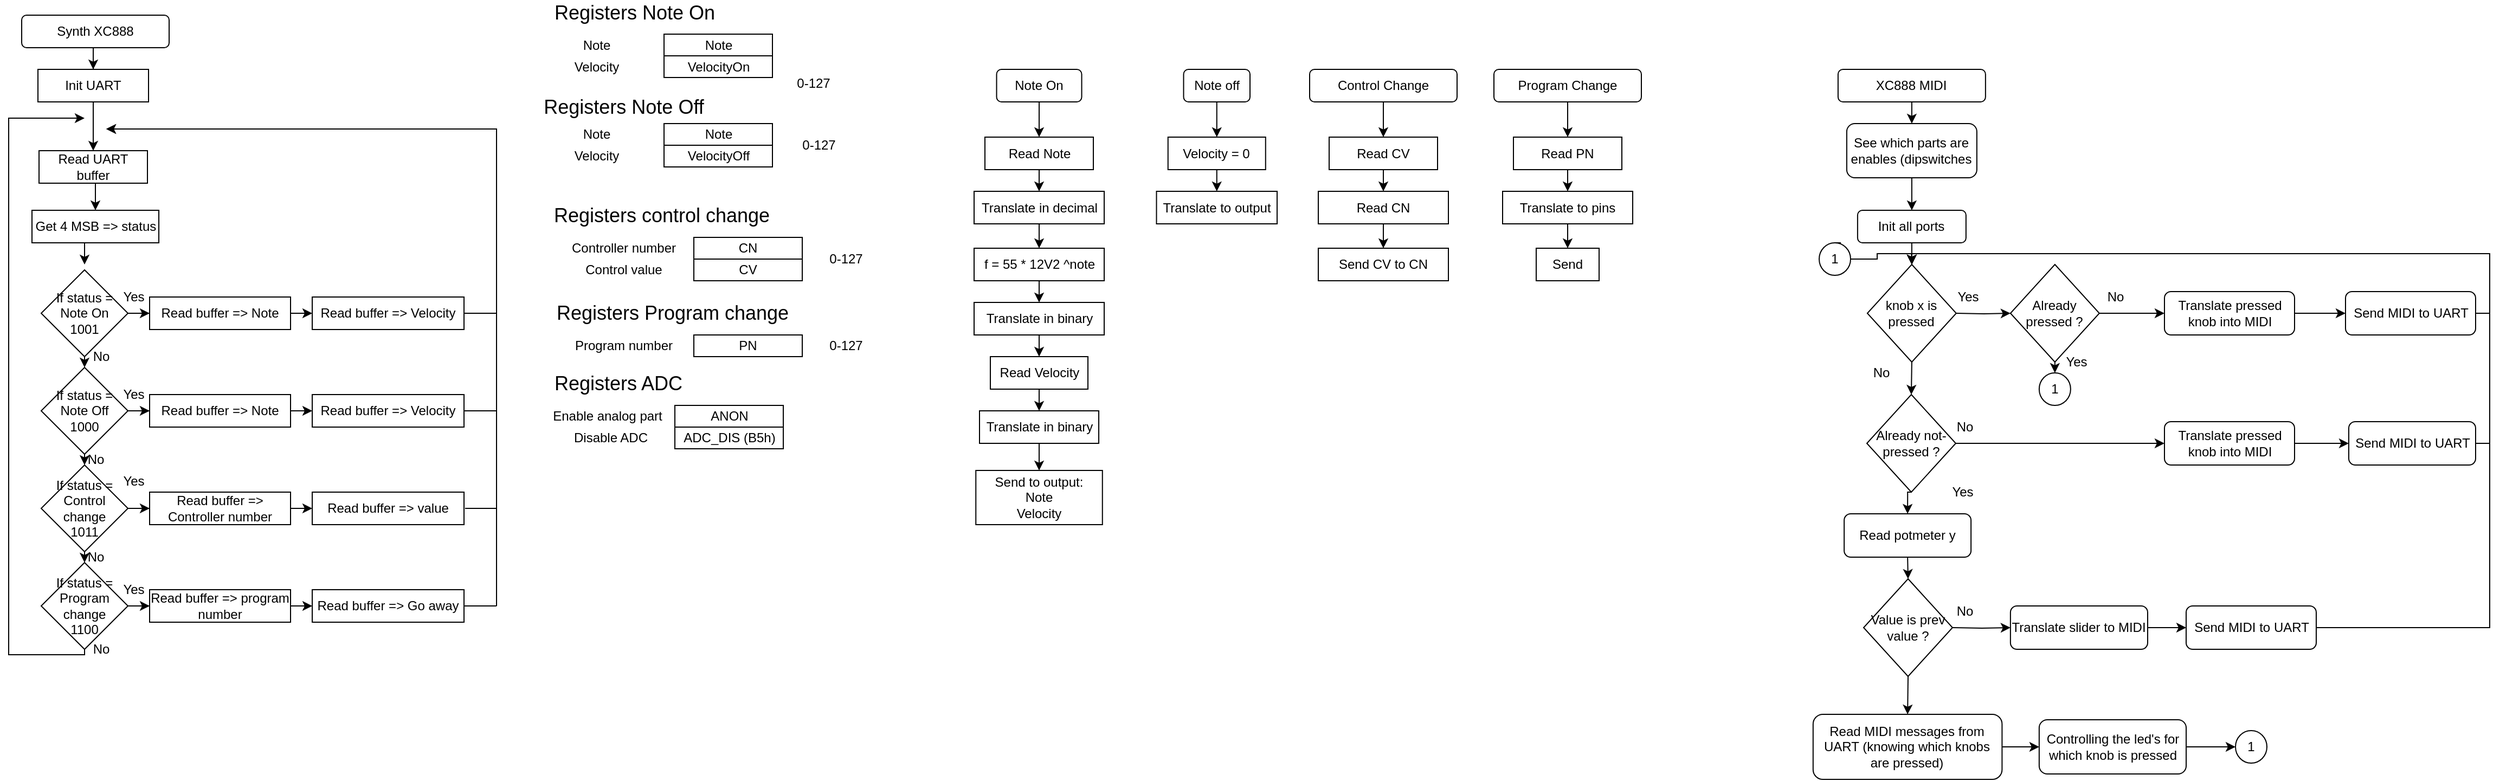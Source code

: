 <mxfile version="13.9.9" type="device"><diagram id="oEa8gIW4WZ2Q64sw0lQ9" name="Pagina-1"><mxGraphModel dx="1487" dy="696" grid="1" gridSize="10" guides="1" tooltips="1" connect="1" arrows="1" fold="1" page="1" pageScale="1" pageWidth="827" pageHeight="1169" math="0" shadow="0"><root><mxCell id="0"/><mxCell id="1" parent="0"/><mxCell id="slvl0IwfSRw_lx8HBemO-3" style="edgeStyle=orthogonalEdgeStyle;rounded=0;orthogonalLoop=1;jettySize=auto;html=1;exitX=0.5;exitY=1;exitDx=0;exitDy=0;entryX=0.5;entryY=0;entryDx=0;entryDy=0;" parent="1" source="slvl0IwfSRw_lx8HBemO-1" target="slvl0IwfSRw_lx8HBemO-2" edge="1"><mxGeometry relative="1" as="geometry"/></mxCell><mxCell id="slvl0IwfSRw_lx8HBemO-1" value="Synth XC888" style="rounded=1;whiteSpace=wrap;html=1;" parent="1" vertex="1"><mxGeometry x="42" y="15" width="136" height="30" as="geometry"/></mxCell><mxCell id="slvl0IwfSRw_lx8HBemO-7" style="edgeStyle=orthogonalEdgeStyle;rounded=0;orthogonalLoop=1;jettySize=auto;html=1;exitX=0.5;exitY=1;exitDx=0;exitDy=0;entryX=0.5;entryY=0;entryDx=0;entryDy=0;" parent="1" source="slvl0IwfSRw_lx8HBemO-2" target="slvl0IwfSRw_lx8HBemO-4" edge="1"><mxGeometry relative="1" as="geometry"><Array as="points"><mxPoint x="108" y="50"/></Array></mxGeometry></mxCell><mxCell id="slvl0IwfSRw_lx8HBemO-2" value="Init&amp;nbsp;UART" style="whiteSpace=wrap;html=1;" parent="1" vertex="1"><mxGeometry x="57" y="65" width="102" height="30" as="geometry"/></mxCell><mxCell id="AhfyhellpSVZJ9FwaJF9-4" style="edgeStyle=orthogonalEdgeStyle;rounded=0;orthogonalLoop=1;jettySize=auto;html=1;exitX=0.5;exitY=1;exitDx=0;exitDy=0;entryX=0.5;entryY=0;entryDx=0;entryDy=0;" parent="1" source="slvl0IwfSRw_lx8HBemO-4" target="AhfyhellpSVZJ9FwaJF9-3" edge="1"><mxGeometry relative="1" as="geometry"/></mxCell><mxCell id="slvl0IwfSRw_lx8HBemO-4" value="Read UART buffer" style="rounded=0;whiteSpace=wrap;html=1;" parent="1" vertex="1"><mxGeometry x="58" y="140" width="100" height="30" as="geometry"/></mxCell><mxCell id="slvl0IwfSRw_lx8HBemO-30" style="edgeStyle=orthogonalEdgeStyle;rounded=0;orthogonalLoop=1;jettySize=auto;html=1;exitX=0.5;exitY=1;exitDx=0;exitDy=0;entryX=0.5;entryY=0;entryDx=0;entryDy=0;" parent="1" source="slvl0IwfSRw_lx8HBemO-21" target="slvl0IwfSRw_lx8HBemO-29" edge="1"><mxGeometry relative="1" as="geometry"/></mxCell><mxCell id="slvl0IwfSRw_lx8HBemO-69" style="edgeStyle=orthogonalEdgeStyle;rounded=0;orthogonalLoop=1;jettySize=auto;html=1;exitX=1;exitY=0.5;exitDx=0;exitDy=0;entryX=0;entryY=0.5;entryDx=0;entryDy=0;" parent="1" source="slvl0IwfSRw_lx8HBemO-21" edge="1"><mxGeometry relative="1" as="geometry"><mxPoint x="175" y="290" as="targetPoint"/></mxGeometry></mxCell><mxCell id="slvl0IwfSRw_lx8HBemO-21" value="If status = Note On&lt;br&gt;1001" style="rhombus;whiteSpace=wrap;html=1;" parent="1" vertex="1"><mxGeometry x="60" y="250" width="80" height="80" as="geometry"/></mxCell><mxCell id="slvl0IwfSRw_lx8HBemO-27" style="edgeStyle=orthogonalEdgeStyle;rounded=0;orthogonalLoop=1;jettySize=auto;html=1;exitX=1;exitY=0.5;exitDx=0;exitDy=0;entryX=0;entryY=0.5;entryDx=0;entryDy=0;" parent="1" source="slvl0IwfSRw_lx8HBemO-22" target="slvl0IwfSRw_lx8HBemO-24" edge="1"><mxGeometry relative="1" as="geometry"/></mxCell><mxCell id="slvl0IwfSRw_lx8HBemO-22" value="Read buffer =&amp;gt; Note" style="rounded=0;whiteSpace=wrap;html=1;" parent="1" vertex="1"><mxGeometry x="160" y="275" width="130" height="30" as="geometry"/></mxCell><mxCell id="slvl0IwfSRw_lx8HBemO-28" style="edgeStyle=orthogonalEdgeStyle;rounded=0;orthogonalLoop=1;jettySize=auto;html=1;exitX=1;exitY=0.5;exitDx=0;exitDy=0;" parent="1" source="slvl0IwfSRw_lx8HBemO-24" edge="1"><mxGeometry relative="1" as="geometry"><mxPoint x="120" y="120" as="targetPoint"/><Array as="points"><mxPoint x="480" y="290"/><mxPoint x="480" y="120"/></Array></mxGeometry></mxCell><mxCell id="slvl0IwfSRw_lx8HBemO-24" value="Read buffer =&amp;gt; Velocity" style="rounded=0;whiteSpace=wrap;html=1;" parent="1" vertex="1"><mxGeometry x="310" y="275" width="140" height="30" as="geometry"/></mxCell><mxCell id="slvl0IwfSRw_lx8HBemO-48" style="edgeStyle=orthogonalEdgeStyle;rounded=0;orthogonalLoop=1;jettySize=auto;html=1;exitX=0.5;exitY=1;exitDx=0;exitDy=0;entryX=0.5;entryY=0;entryDx=0;entryDy=0;" parent="1" source="slvl0IwfSRw_lx8HBemO-29" target="slvl0IwfSRw_lx8HBemO-39" edge="1"><mxGeometry relative="1" as="geometry"/></mxCell><mxCell id="slvl0IwfSRw_lx8HBemO-72" style="edgeStyle=orthogonalEdgeStyle;rounded=0;orthogonalLoop=1;jettySize=auto;html=1;exitX=1;exitY=0.5;exitDx=0;exitDy=0;entryX=0;entryY=0.5;entryDx=0;entryDy=0;" parent="1" source="slvl0IwfSRw_lx8HBemO-29" edge="1"><mxGeometry relative="1" as="geometry"><mxPoint x="175" y="380" as="targetPoint"/></mxGeometry></mxCell><mxCell id="slvl0IwfSRw_lx8HBemO-29" value="If status = Note Off&lt;br&gt;1000" style="rhombus;whiteSpace=wrap;html=1;" parent="1" vertex="1"><mxGeometry x="60" y="340" width="80" height="80" as="geometry"/></mxCell><mxCell id="slvl0IwfSRw_lx8HBemO-31" style="edgeStyle=orthogonalEdgeStyle;rounded=0;orthogonalLoop=1;jettySize=auto;html=1;exitX=1;exitY=0.5;exitDx=0;exitDy=0;entryX=0;entryY=0.5;entryDx=0;entryDy=0;" parent="1" source="slvl0IwfSRw_lx8HBemO-32" target="slvl0IwfSRw_lx8HBemO-33" edge="1"><mxGeometry relative="1" as="geometry"/></mxCell><mxCell id="slvl0IwfSRw_lx8HBemO-32" value="Read buffer =&amp;gt; Note" style="rounded=0;whiteSpace=wrap;html=1;" parent="1" vertex="1"><mxGeometry x="160" y="365" width="130" height="30" as="geometry"/></mxCell><mxCell id="slvl0IwfSRw_lx8HBemO-35" style="edgeStyle=orthogonalEdgeStyle;rounded=0;orthogonalLoop=1;jettySize=auto;html=1;exitX=1;exitY=0.5;exitDx=0;exitDy=0;" parent="1" source="slvl0IwfSRw_lx8HBemO-33" edge="1"><mxGeometry relative="1" as="geometry"><mxPoint x="120" y="120" as="targetPoint"/><Array as="points"><mxPoint x="480" y="380"/><mxPoint x="480" y="120"/></Array></mxGeometry></mxCell><mxCell id="slvl0IwfSRw_lx8HBemO-33" value="Read buffer =&amp;gt; Velocity" style="rounded=0;whiteSpace=wrap;html=1;" parent="1" vertex="1"><mxGeometry x="310" y="365" width="140" height="30" as="geometry"/></mxCell><mxCell id="slvl0IwfSRw_lx8HBemO-38" style="edgeStyle=orthogonalEdgeStyle;rounded=0;orthogonalLoop=1;jettySize=auto;html=1;exitX=0.5;exitY=1;exitDx=0;exitDy=0;entryX=0.5;entryY=0;entryDx=0;entryDy=0;" parent="1" source="slvl0IwfSRw_lx8HBemO-39" target="slvl0IwfSRw_lx8HBemO-44" edge="1"><mxGeometry relative="1" as="geometry"/></mxCell><mxCell id="slvl0IwfSRw_lx8HBemO-71" style="edgeStyle=orthogonalEdgeStyle;rounded=0;orthogonalLoop=1;jettySize=auto;html=1;exitX=1;exitY=0.5;exitDx=0;exitDy=0;entryX=0;entryY=0.5;entryDx=0;entryDy=0;" parent="1" source="slvl0IwfSRw_lx8HBemO-39" edge="1"><mxGeometry relative="1" as="geometry"><mxPoint x="175" y="470" as="targetPoint"/></mxGeometry></mxCell><mxCell id="slvl0IwfSRw_lx8HBemO-39" value="If status = Control change&lt;br&gt;1011" style="rhombus;whiteSpace=wrap;html=1;" parent="1" vertex="1"><mxGeometry x="60" y="430" width="80" height="80" as="geometry"/></mxCell><mxCell id="slvl0IwfSRw_lx8HBemO-40" style="edgeStyle=orthogonalEdgeStyle;rounded=0;orthogonalLoop=1;jettySize=auto;html=1;exitX=1;exitY=0.5;exitDx=0;exitDy=0;entryX=0;entryY=0.5;entryDx=0;entryDy=0;" parent="1" source="slvl0IwfSRw_lx8HBemO-41" target="slvl0IwfSRw_lx8HBemO-42" edge="1"><mxGeometry relative="1" as="geometry"/></mxCell><mxCell id="slvl0IwfSRw_lx8HBemO-41" value="Read buffer =&amp;gt; Controller number" style="rounded=0;whiteSpace=wrap;html=1;" parent="1" vertex="1"><mxGeometry x="160" y="455" width="130" height="30" as="geometry"/></mxCell><mxCell id="slvl0IwfSRw_lx8HBemO-42" value="Read buffer =&amp;gt; value" style="rounded=0;whiteSpace=wrap;html=1;" parent="1" vertex="1"><mxGeometry x="310" y="455" width="140" height="30" as="geometry"/></mxCell><mxCell id="slvl0IwfSRw_lx8HBemO-73" style="edgeStyle=orthogonalEdgeStyle;rounded=0;orthogonalLoop=1;jettySize=auto;html=1;exitX=1;exitY=0.5;exitDx=0;exitDy=0;entryX=0;entryY=0.5;entryDx=0;entryDy=0;" parent="1" source="slvl0IwfSRw_lx8HBemO-44" edge="1"><mxGeometry relative="1" as="geometry"><mxPoint x="175" y="560" as="targetPoint"/></mxGeometry></mxCell><mxCell id="slvl0IwfSRw_lx8HBemO-79" style="edgeStyle=orthogonalEdgeStyle;rounded=0;orthogonalLoop=1;jettySize=auto;html=1;exitX=0.5;exitY=1;exitDx=0;exitDy=0;" parent="1" source="slvl0IwfSRw_lx8HBemO-44" edge="1"><mxGeometry relative="1" as="geometry"><mxPoint x="100" y="110" as="targetPoint"/><Array as="points"><mxPoint x="100" y="605"/><mxPoint x="30" y="605"/><mxPoint x="30" y="110"/></Array></mxGeometry></mxCell><mxCell id="slvl0IwfSRw_lx8HBemO-44" value="If status = Program change&lt;br&gt;1100" style="rhombus;whiteSpace=wrap;html=1;" parent="1" vertex="1"><mxGeometry x="60" y="520" width="80" height="80" as="geometry"/></mxCell><mxCell id="slvl0IwfSRw_lx8HBemO-45" style="edgeStyle=orthogonalEdgeStyle;rounded=0;orthogonalLoop=1;jettySize=auto;html=1;exitX=1;exitY=0.5;exitDx=0;exitDy=0;entryX=0;entryY=0.5;entryDx=0;entryDy=0;" parent="1" source="slvl0IwfSRw_lx8HBemO-46" target="slvl0IwfSRw_lx8HBemO-47" edge="1"><mxGeometry relative="1" as="geometry"/></mxCell><mxCell id="slvl0IwfSRw_lx8HBemO-46" value="Read buffer =&amp;gt; program number" style="rounded=0;whiteSpace=wrap;html=1;" parent="1" vertex="1"><mxGeometry x="160" y="545" width="130" height="30" as="geometry"/></mxCell><mxCell id="slvl0IwfSRw_lx8HBemO-47" value="Read buffer =&amp;gt; Go away" style="rounded=0;whiteSpace=wrap;html=1;" parent="1" vertex="1"><mxGeometry x="310" y="545" width="140" height="30" as="geometry"/></mxCell><mxCell id="slvl0IwfSRw_lx8HBemO-50" value="" style="endArrow=none;html=1;exitX=1;exitY=0.5;exitDx=0;exitDy=0;" parent="1" edge="1"><mxGeometry width="50" height="50" relative="1" as="geometry"><mxPoint x="451" y="470" as="sourcePoint"/><mxPoint x="480" y="470" as="targetPoint"/></mxGeometry></mxCell><mxCell id="slvl0IwfSRw_lx8HBemO-62" value="" style="endArrow=none;html=1;" parent="1" edge="1"><mxGeometry width="50" height="50" relative="1" as="geometry"><mxPoint x="480" y="470" as="sourcePoint"/><mxPoint x="480" y="380" as="targetPoint"/></mxGeometry></mxCell><mxCell id="slvl0IwfSRw_lx8HBemO-63" value="" style="endArrow=none;html=1;exitX=1;exitY=0.5;exitDx=0;exitDy=0;" parent="1" edge="1"><mxGeometry width="50" height="50" relative="1" as="geometry"><mxPoint x="450" y="560" as="sourcePoint"/><mxPoint x="480" y="560" as="targetPoint"/></mxGeometry></mxCell><mxCell id="slvl0IwfSRw_lx8HBemO-64" value="" style="endArrow=none;html=1;" parent="1" edge="1"><mxGeometry width="50" height="50" relative="1" as="geometry"><mxPoint x="480" y="560" as="sourcePoint"/><mxPoint x="480" y="470" as="targetPoint"/></mxGeometry></mxCell><mxCell id="slvl0IwfSRw_lx8HBemO-77" style="edgeStyle=orthogonalEdgeStyle;rounded=0;orthogonalLoop=1;jettySize=auto;html=1;exitX=1;exitY=0.5;exitDx=0;exitDy=0;entryX=0;entryY=0.5;entryDx=0;entryDy=0;" parent="1" target="slvl0IwfSRw_lx8HBemO-22" edge="1"><mxGeometry relative="1" as="geometry"><mxPoint x="140" y="290" as="sourcePoint"/></mxGeometry></mxCell><mxCell id="slvl0IwfSRw_lx8HBemO-76" style="edgeStyle=orthogonalEdgeStyle;rounded=0;orthogonalLoop=1;jettySize=auto;html=1;exitX=1;exitY=0.5;exitDx=0;exitDy=0;entryX=0;entryY=0.5;entryDx=0;entryDy=0;" parent="1" target="slvl0IwfSRw_lx8HBemO-32" edge="1"><mxGeometry relative="1" as="geometry"><mxPoint x="140" y="380" as="sourcePoint"/></mxGeometry></mxCell><mxCell id="slvl0IwfSRw_lx8HBemO-75" style="edgeStyle=orthogonalEdgeStyle;rounded=0;orthogonalLoop=1;jettySize=auto;html=1;exitX=1;exitY=0.5;exitDx=0;exitDy=0;entryX=0;entryY=0.5;entryDx=0;entryDy=0;" parent="1" target="slvl0IwfSRw_lx8HBemO-41" edge="1"><mxGeometry relative="1" as="geometry"><mxPoint x="140" y="470" as="sourcePoint"/></mxGeometry></mxCell><mxCell id="slvl0IwfSRw_lx8HBemO-74" style="edgeStyle=orthogonalEdgeStyle;rounded=0;orthogonalLoop=1;jettySize=auto;html=1;exitX=1;exitY=0.5;exitDx=0;exitDy=0;entryX=0;entryY=0.5;entryDx=0;entryDy=0;" parent="1" target="slvl0IwfSRw_lx8HBemO-46" edge="1"><mxGeometry relative="1" as="geometry"><mxPoint x="140" y="560" as="sourcePoint"/></mxGeometry></mxCell><mxCell id="slvl0IwfSRw_lx8HBemO-80" value="Yes" style="text;html=1;align=center;verticalAlign=middle;resizable=0;points=[];autosize=1;" parent="1" vertex="1"><mxGeometry x="130" y="265" width="30" height="20" as="geometry"/></mxCell><mxCell id="slvl0IwfSRw_lx8HBemO-81" value="No" style="text;html=1;align=center;verticalAlign=middle;resizable=0;points=[];autosize=1;" parent="1" vertex="1"><mxGeometry x="100" y="320" width="30" height="20" as="geometry"/></mxCell><mxCell id="slvl0IwfSRw_lx8HBemO-82" value="No" style="text;html=1;align=center;verticalAlign=middle;resizable=0;points=[];autosize=1;" parent="1" vertex="1"><mxGeometry x="95" y="415" width="30" height="20" as="geometry"/></mxCell><mxCell id="slvl0IwfSRw_lx8HBemO-83" value="No" style="text;html=1;align=center;verticalAlign=middle;resizable=0;points=[];autosize=1;" parent="1" vertex="1"><mxGeometry x="95" y="505" width="30" height="20" as="geometry"/></mxCell><mxCell id="slvl0IwfSRw_lx8HBemO-85" value="Yes" style="text;html=1;align=center;verticalAlign=middle;resizable=0;points=[];autosize=1;" parent="1" vertex="1"><mxGeometry x="130" y="355" width="30" height="20" as="geometry"/></mxCell><mxCell id="slvl0IwfSRw_lx8HBemO-86" value="Yes" style="text;html=1;align=center;verticalAlign=middle;resizable=0;points=[];autosize=1;" parent="1" vertex="1"><mxGeometry x="130" y="435" width="30" height="20" as="geometry"/></mxCell><mxCell id="slvl0IwfSRw_lx8HBemO-87" value="Yes" style="text;html=1;align=center;verticalAlign=middle;resizable=0;points=[];autosize=1;" parent="1" vertex="1"><mxGeometry x="130" y="535" width="30" height="20" as="geometry"/></mxCell><mxCell id="AhfyhellpSVZJ9FwaJF9-5" style="edgeStyle=orthogonalEdgeStyle;rounded=0;orthogonalLoop=1;jettySize=auto;html=1;exitX=0.5;exitY=1;exitDx=0;exitDy=0;" parent="1" source="AhfyhellpSVZJ9FwaJF9-3" edge="1"><mxGeometry relative="1" as="geometry"><mxPoint x="100" y="245" as="targetPoint"/></mxGeometry></mxCell><mxCell id="AhfyhellpSVZJ9FwaJF9-3" value="Get 4 MSB =&amp;gt; status" style="rounded=0;whiteSpace=wrap;html=1;" parent="1" vertex="1"><mxGeometry x="51.5" y="195" width="117" height="30" as="geometry"/></mxCell><mxCell id="AhfyhellpSVZJ9FwaJF9-7" value="&lt;font style=&quot;font-size: 18px&quot;&gt;Registers Note On&lt;/font&gt;" style="text;html=1;align=center;verticalAlign=middle;resizable=0;points=[];autosize=1;" parent="1" vertex="1"><mxGeometry x="527" y="2.5" width="160" height="20" as="geometry"/></mxCell><mxCell id="AhfyhellpSVZJ9FwaJF9-15" value="Note" style="rounded=0;whiteSpace=wrap;html=1;" parent="1" vertex="1"><mxGeometry x="634.5" y="32.5" width="100" height="20" as="geometry"/></mxCell><mxCell id="AhfyhellpSVZJ9FwaJF9-34" value="VelocityOn" style="rounded=0;whiteSpace=wrap;html=1;" parent="1" vertex="1"><mxGeometry x="634.5" y="52.5" width="100" height="20" as="geometry"/></mxCell><mxCell id="AhfyhellpSVZJ9FwaJF9-43" value="Velocity" style="text;html=1;align=center;verticalAlign=middle;resizable=0;points=[];autosize=1;" parent="1" vertex="1"><mxGeometry x="542" y="52.5" width="60" height="20" as="geometry"/></mxCell><mxCell id="AhfyhellpSVZJ9FwaJF9-44" value="&lt;font style=&quot;font-size: 18px&quot;&gt;Registers control change&lt;br&gt;&lt;/font&gt;" style="text;html=1;align=center;verticalAlign=middle;resizable=0;points=[];autosize=1;" parent="1" vertex="1"><mxGeometry x="527" y="190" width="210" height="20" as="geometry"/></mxCell><mxCell id="AhfyhellpSVZJ9FwaJF9-45" value="&lt;span&gt;CN&lt;br&gt;&lt;/span&gt;" style="rounded=0;whiteSpace=wrap;html=1;" parent="1" vertex="1"><mxGeometry x="662" y="220" width="100" height="20" as="geometry"/></mxCell><mxCell id="AhfyhellpSVZJ9FwaJF9-62" value="Controller number" style="text;html=1;align=center;verticalAlign=middle;resizable=0;points=[];autosize=1;" parent="1" vertex="1"><mxGeometry x="542" y="220" width="110" height="20" as="geometry"/></mxCell><mxCell id="AhfyhellpSVZJ9FwaJF9-63" value="&lt;span&gt;CV&lt;br&gt;&lt;/span&gt;" style="rounded=0;whiteSpace=wrap;html=1;" parent="1" vertex="1"><mxGeometry x="662" y="240" width="100" height="20" as="geometry"/></mxCell><mxCell id="AhfyhellpSVZJ9FwaJF9-64" value="Control value" style="text;html=1;align=center;verticalAlign=middle;resizable=0;points=[];autosize=1;" parent="1" vertex="1"><mxGeometry x="552" y="240" width="90" height="20" as="geometry"/></mxCell><mxCell id="AhfyhellpSVZJ9FwaJF9-67" value="0-127" style="text;html=1;align=center;verticalAlign=middle;resizable=0;points=[];autosize=1;" parent="1" vertex="1"><mxGeometry x="777" y="230" width="50" height="20" as="geometry"/></mxCell><mxCell id="AhfyhellpSVZJ9FwaJF9-68" value="&lt;font style=&quot;font-size: 18px&quot;&gt;Registers Program change&lt;br&gt;&lt;/font&gt;" style="text;html=1;align=center;verticalAlign=middle;resizable=0;points=[];autosize=1;" parent="1" vertex="1"><mxGeometry x="527" y="280" width="230" height="20" as="geometry"/></mxCell><mxCell id="AhfyhellpSVZJ9FwaJF9-69" value="&lt;span&gt;PN&lt;br&gt;&lt;/span&gt;" style="rounded=0;whiteSpace=wrap;html=1;" parent="1" vertex="1"><mxGeometry x="662" y="310" width="100" height="20" as="geometry"/></mxCell><mxCell id="AhfyhellpSVZJ9FwaJF9-70" value="Program number" style="text;html=1;align=center;verticalAlign=middle;resizable=0;points=[];autosize=1;" parent="1" vertex="1"><mxGeometry x="542" y="310" width="110" height="20" as="geometry"/></mxCell><mxCell id="AhfyhellpSVZJ9FwaJF9-73" value="0-127" style="text;html=1;align=center;verticalAlign=middle;resizable=0;points=[];autosize=1;" parent="1" vertex="1"><mxGeometry x="777" y="310" width="50" height="20" as="geometry"/></mxCell><mxCell id="AhfyhellpSVZJ9FwaJF9-74" value="No" style="text;html=1;align=center;verticalAlign=middle;resizable=0;points=[];autosize=1;" parent="1" vertex="1"><mxGeometry x="100" y="590" width="30" height="20" as="geometry"/></mxCell><mxCell id="AhfyhellpSVZJ9FwaJF9-98" style="edgeStyle=orthogonalEdgeStyle;rounded=0;orthogonalLoop=1;jettySize=auto;html=1;exitX=0.5;exitY=1;exitDx=0;exitDy=0;entryX=0.5;entryY=0;entryDx=0;entryDy=0;" parent="1" source="AhfyhellpSVZJ9FwaJF9-75" target="AhfyhellpSVZJ9FwaJF9-76" edge="1"><mxGeometry relative="1" as="geometry"><Array as="points"><mxPoint x="981" y="120"/><mxPoint x="981" y="120"/></Array></mxGeometry></mxCell><mxCell id="AhfyhellpSVZJ9FwaJF9-75" value="Note On" style="rounded=1;whiteSpace=wrap;html=1;" parent="1" vertex="1"><mxGeometry x="941.26" y="65" width="78.5" height="30" as="geometry"/></mxCell><mxCell id="AhfyhellpSVZJ9FwaJF9-84" style="edgeStyle=orthogonalEdgeStyle;rounded=0;orthogonalLoop=1;jettySize=auto;html=1;exitX=0.5;exitY=1;exitDx=0;exitDy=0;entryX=0.5;entryY=0;entryDx=0;entryDy=0;" parent="1" source="AhfyhellpSVZJ9FwaJF9-76" target="AhfyhellpSVZJ9FwaJF9-83" edge="1"><mxGeometry relative="1" as="geometry"/></mxCell><mxCell id="AhfyhellpSVZJ9FwaJF9-76" value="Read Note" style="rounded=0;whiteSpace=wrap;html=1;" parent="1" vertex="1"><mxGeometry x="930.5" y="127.5" width="100" height="30" as="geometry"/></mxCell><mxCell id="AhfyhellpSVZJ9FwaJF9-78" value="Note" style="text;html=1;align=center;verticalAlign=middle;resizable=0;points=[];autosize=1;" parent="1" vertex="1"><mxGeometry x="552" y="32.5" width="40" height="20" as="geometry"/></mxCell><mxCell id="AhfyhellpSVZJ9FwaJF9-81" value="0-127" style="text;html=1;align=center;verticalAlign=middle;resizable=0;points=[];autosize=1;" parent="1" vertex="1"><mxGeometry x="746.5" y="67.5" width="50" height="20" as="geometry"/></mxCell><mxCell id="AhfyhellpSVZJ9FwaJF9-99" style="edgeStyle=orthogonalEdgeStyle;rounded=0;orthogonalLoop=1;jettySize=auto;html=1;exitX=0.5;exitY=1;exitDx=0;exitDy=0;entryX=0.5;entryY=0;entryDx=0;entryDy=0;" parent="1" source="AhfyhellpSVZJ9FwaJF9-83" target="AhfyhellpSVZJ9FwaJF9-86" edge="1"><mxGeometry relative="1" as="geometry"/></mxCell><mxCell id="AhfyhellpSVZJ9FwaJF9-83" value="Translate in decimal" style="rounded=0;whiteSpace=wrap;html=1;" parent="1" vertex="1"><mxGeometry x="920.5" y="177.5" width="120" height="30" as="geometry"/></mxCell><mxCell id="AhfyhellpSVZJ9FwaJF9-88" style="edgeStyle=orthogonalEdgeStyle;rounded=0;orthogonalLoop=1;jettySize=auto;html=1;exitX=0.5;exitY=1;exitDx=0;exitDy=0;entryX=0.5;entryY=0;entryDx=0;entryDy=0;" parent="1" source="AhfyhellpSVZJ9FwaJF9-86" target="AhfyhellpSVZJ9FwaJF9-87" edge="1"><mxGeometry relative="1" as="geometry"/></mxCell><mxCell id="AhfyhellpSVZJ9FwaJF9-86" value="f = 55 * 12V2 ^note" style="rounded=0;whiteSpace=wrap;html=1;" parent="1" vertex="1"><mxGeometry x="920.5" y="230" width="120" height="30" as="geometry"/></mxCell><mxCell id="FpxYe9ZXOg3C-nUcpFCa-9" style="edgeStyle=orthogonalEdgeStyle;rounded=0;orthogonalLoop=1;jettySize=auto;html=1;exitX=0.5;exitY=1;exitDx=0;exitDy=0;entryX=0.5;entryY=0;entryDx=0;entryDy=0;entryPerimeter=0;" parent="1" source="AhfyhellpSVZJ9FwaJF9-87" target="FpxYe9ZXOg3C-nUcpFCa-8" edge="1"><mxGeometry relative="1" as="geometry"/></mxCell><mxCell id="AhfyhellpSVZJ9FwaJF9-87" value="Translate in binary" style="rounded=0;whiteSpace=wrap;html=1;" parent="1" vertex="1"><mxGeometry x="920.5" y="280" width="120" height="30" as="geometry"/></mxCell><mxCell id="AhfyhellpSVZJ9FwaJF9-111" style="edgeStyle=orthogonalEdgeStyle;rounded=0;orthogonalLoop=1;jettySize=auto;html=1;exitX=0.5;exitY=1;exitDx=0;exitDy=0;entryX=0.5;entryY=0;entryDx=0;entryDy=0;" parent="1" source="AhfyhellpSVZJ9FwaJF9-103" target="AhfyhellpSVZJ9FwaJF9-104" edge="1"><mxGeometry relative="1" as="geometry"/></mxCell><mxCell id="AhfyhellpSVZJ9FwaJF9-103" value="Note off" style="rounded=1;whiteSpace=wrap;html=1;" parent="1" vertex="1"><mxGeometry x="1113.75" y="65" width="61.25" height="30" as="geometry"/></mxCell><mxCell id="AhfyhellpSVZJ9FwaJF9-113" style="edgeStyle=orthogonalEdgeStyle;rounded=0;orthogonalLoop=1;jettySize=auto;html=1;exitX=0.5;exitY=1;exitDx=0;exitDy=0;entryX=0.5;entryY=0;entryDx=0;entryDy=0;" parent="1" source="AhfyhellpSVZJ9FwaJF9-104" target="AhfyhellpSVZJ9FwaJF9-112" edge="1"><mxGeometry relative="1" as="geometry"/></mxCell><mxCell id="AhfyhellpSVZJ9FwaJF9-104" value="Velocity = 0" style="rounded=0;whiteSpace=wrap;html=1;" parent="1" vertex="1"><mxGeometry x="1099.38" y="127.5" width="90" height="30" as="geometry"/></mxCell><mxCell id="AhfyhellpSVZJ9FwaJF9-105" value="&lt;font style=&quot;font-size: 18px&quot;&gt;Registers Note Off&lt;br&gt;&lt;/font&gt;" style="text;html=1;align=center;verticalAlign=middle;resizable=0;points=[];autosize=1;" parent="1" vertex="1"><mxGeometry x="517" y="90" width="160" height="20" as="geometry"/></mxCell><mxCell id="AhfyhellpSVZJ9FwaJF9-106" value="Note" style="rounded=0;whiteSpace=wrap;html=1;" parent="1" vertex="1"><mxGeometry x="634.5" y="115" width="100" height="20" as="geometry"/></mxCell><mxCell id="AhfyhellpSVZJ9FwaJF9-107" value="VelocityOff" style="rounded=0;whiteSpace=wrap;html=1;" parent="1" vertex="1"><mxGeometry x="634.5" y="135" width="100" height="20" as="geometry"/></mxCell><mxCell id="AhfyhellpSVZJ9FwaJF9-108" value="Velocity" style="text;html=1;align=center;verticalAlign=middle;resizable=0;points=[];autosize=1;" parent="1" vertex="1"><mxGeometry x="542" y="135" width="60" height="20" as="geometry"/></mxCell><mxCell id="AhfyhellpSVZJ9FwaJF9-109" value="Note" style="text;html=1;align=center;verticalAlign=middle;resizable=0;points=[];autosize=1;" parent="1" vertex="1"><mxGeometry x="552" y="115" width="40" height="20" as="geometry"/></mxCell><mxCell id="AhfyhellpSVZJ9FwaJF9-110" value="0-127" style="text;html=1;align=center;verticalAlign=middle;resizable=0;points=[];autosize=1;" parent="1" vertex="1"><mxGeometry x="752" y="125" width="50" height="20" as="geometry"/></mxCell><mxCell id="AhfyhellpSVZJ9FwaJF9-112" value="Translate to output" style="rounded=0;whiteSpace=wrap;html=1;" parent="1" vertex="1"><mxGeometry x="1088.75" y="177.5" width="111.25" height="30" as="geometry"/></mxCell><mxCell id="FpxYe9ZXOg3C-nUcpFCa-8" value="Read Velocity" style="whiteSpace=wrap;html=1;" parent="1" vertex="1"><mxGeometry x="935.5" y="330" width="90" height="30" as="geometry"/></mxCell><mxCell id="FpxYe9ZXOg3C-nUcpFCa-10" style="edgeStyle=orthogonalEdgeStyle;rounded=0;orthogonalLoop=1;jettySize=auto;html=1;exitX=0.5;exitY=1;exitDx=0;exitDy=0;entryX=0.5;entryY=0;entryDx=0;entryDy=0;entryPerimeter=0;" parent="1" source="FpxYe9ZXOg3C-nUcpFCa-8" target="FpxYe9ZXOg3C-nUcpFCa-11" edge="1"><mxGeometry relative="1" as="geometry"><mxPoint x="980.5" y="375" as="sourcePoint"/></mxGeometry></mxCell><mxCell id="FpxYe9ZXOg3C-nUcpFCa-11" value="Translate in binary" style="whiteSpace=wrap;html=1;" parent="1" vertex="1"><mxGeometry x="925.5" y="380" width="110" height="30" as="geometry"/></mxCell><mxCell id="FpxYe9ZXOg3C-nUcpFCa-12" style="edgeStyle=orthogonalEdgeStyle;rounded=0;orthogonalLoop=1;jettySize=auto;html=1;exitX=0.5;exitY=1;exitDx=0;exitDy=0;entryX=0.5;entryY=0;entryDx=0;entryDy=0;entryPerimeter=0;" parent="1" target="FpxYe9ZXOg3C-nUcpFCa-13" edge="1"><mxGeometry relative="1" as="geometry"><mxPoint x="980.5" y="410" as="sourcePoint"/></mxGeometry></mxCell><mxCell id="FpxYe9ZXOg3C-nUcpFCa-13" value="Send to output: &lt;br&gt;Note&lt;br&gt;Velocity" style="whiteSpace=wrap;html=1;" parent="1" vertex="1"><mxGeometry x="922.13" y="435" width="116.75" height="50" as="geometry"/></mxCell><mxCell id="FpxYe9ZXOg3C-nUcpFCa-14" style="edgeStyle=orthogonalEdgeStyle;rounded=0;orthogonalLoop=1;jettySize=auto;html=1;exitX=0.5;exitY=1;exitDx=0;exitDy=0;entryX=0.5;entryY=0;entryDx=0;entryDy=0;" parent="1" source="FpxYe9ZXOg3C-nUcpFCa-15" target="FpxYe9ZXOg3C-nUcpFCa-17" edge="1"><mxGeometry relative="1" as="geometry"><Array as="points"><mxPoint x="1298.5" y="120"/><mxPoint x="1298.5" y="120"/></Array></mxGeometry></mxCell><mxCell id="FpxYe9ZXOg3C-nUcpFCa-15" value="Control Change" style="rounded=1;whiteSpace=wrap;html=1;" parent="1" vertex="1"><mxGeometry x="1230" y="65" width="136" height="30" as="geometry"/></mxCell><mxCell id="FpxYe9ZXOg3C-nUcpFCa-16" style="edgeStyle=orthogonalEdgeStyle;rounded=0;orthogonalLoop=1;jettySize=auto;html=1;exitX=0.5;exitY=1;exitDx=0;exitDy=0;entryX=0.5;entryY=0;entryDx=0;entryDy=0;" parent="1" source="FpxYe9ZXOg3C-nUcpFCa-17" target="FpxYe9ZXOg3C-nUcpFCa-19" edge="1"><mxGeometry relative="1" as="geometry"/></mxCell><mxCell id="FpxYe9ZXOg3C-nUcpFCa-17" value="Read CV" style="rounded=0;whiteSpace=wrap;html=1;" parent="1" vertex="1"><mxGeometry x="1248" y="127.5" width="100" height="30" as="geometry"/></mxCell><mxCell id="FpxYe9ZXOg3C-nUcpFCa-18" style="edgeStyle=orthogonalEdgeStyle;rounded=0;orthogonalLoop=1;jettySize=auto;html=1;exitX=0.5;exitY=1;exitDx=0;exitDy=0;entryX=0.5;entryY=0;entryDx=0;entryDy=0;" parent="1" source="FpxYe9ZXOg3C-nUcpFCa-19" target="FpxYe9ZXOg3C-nUcpFCa-21" edge="1"><mxGeometry relative="1" as="geometry"/></mxCell><mxCell id="FpxYe9ZXOg3C-nUcpFCa-19" value="Read CN" style="rounded=0;whiteSpace=wrap;html=1;" parent="1" vertex="1"><mxGeometry x="1238" y="177.5" width="120" height="30" as="geometry"/></mxCell><mxCell id="FpxYe9ZXOg3C-nUcpFCa-21" value="Send CV to CN" style="rounded=0;whiteSpace=wrap;html=1;" parent="1" vertex="1"><mxGeometry x="1238" y="230" width="120" height="30" as="geometry"/></mxCell><mxCell id="FpxYe9ZXOg3C-nUcpFCa-29" style="edgeStyle=orthogonalEdgeStyle;rounded=0;orthogonalLoop=1;jettySize=auto;html=1;exitX=0.5;exitY=1;exitDx=0;exitDy=0;entryX=0.5;entryY=0;entryDx=0;entryDy=0;" parent="1" source="FpxYe9ZXOg3C-nUcpFCa-30" target="FpxYe9ZXOg3C-nUcpFCa-32" edge="1"><mxGeometry relative="1" as="geometry"><Array as="points"><mxPoint x="1468.5" y="120"/><mxPoint x="1468.5" y="120"/></Array></mxGeometry></mxCell><mxCell id="FpxYe9ZXOg3C-nUcpFCa-30" value="Program Change" style="rounded=1;whiteSpace=wrap;html=1;" parent="1" vertex="1"><mxGeometry x="1400" y="65" width="136" height="30" as="geometry"/></mxCell><mxCell id="FpxYe9ZXOg3C-nUcpFCa-31" style="edgeStyle=orthogonalEdgeStyle;rounded=0;orthogonalLoop=1;jettySize=auto;html=1;exitX=0.5;exitY=1;exitDx=0;exitDy=0;entryX=0.5;entryY=0;entryDx=0;entryDy=0;" parent="1" source="FpxYe9ZXOg3C-nUcpFCa-32" target="FpxYe9ZXOg3C-nUcpFCa-34" edge="1"><mxGeometry relative="1" as="geometry"/></mxCell><mxCell id="FpxYe9ZXOg3C-nUcpFCa-32" value="Read PN" style="rounded=0;whiteSpace=wrap;html=1;" parent="1" vertex="1"><mxGeometry x="1418" y="127.5" width="100" height="30" as="geometry"/></mxCell><mxCell id="FpxYe9ZXOg3C-nUcpFCa-33" style="edgeStyle=orthogonalEdgeStyle;rounded=0;orthogonalLoop=1;jettySize=auto;html=1;exitX=0.5;exitY=1;exitDx=0;exitDy=0;entryX=0.5;entryY=0;entryDx=0;entryDy=0;" parent="1" source="FpxYe9ZXOg3C-nUcpFCa-34" target="FpxYe9ZXOg3C-nUcpFCa-35" edge="1"><mxGeometry relative="1" as="geometry"/></mxCell><mxCell id="FpxYe9ZXOg3C-nUcpFCa-34" value="Translate to pins" style="rounded=0;whiteSpace=wrap;html=1;" parent="1" vertex="1"><mxGeometry x="1408" y="177.5" width="120" height="30" as="geometry"/></mxCell><mxCell id="FpxYe9ZXOg3C-nUcpFCa-35" value="Send" style="rounded=0;whiteSpace=wrap;html=1;" parent="1" vertex="1"><mxGeometry x="1439" y="230" width="58" height="30" as="geometry"/></mxCell><mxCell id="FpxYe9ZXOg3C-nUcpFCa-37" value="&lt;font style=&quot;font-size: 18px&quot;&gt;Registers ADC&lt;br&gt;&lt;/font&gt;" style="text;html=1;align=center;verticalAlign=middle;resizable=0;points=[];autosize=1;" parent="1" vertex="1"><mxGeometry x="527" y="345" width="130" height="20" as="geometry"/></mxCell><mxCell id="FpxYe9ZXOg3C-nUcpFCa-38" value="ANON" style="rounded=0;whiteSpace=wrap;html=1;" parent="1" vertex="1"><mxGeometry x="644.5" y="375" width="100" height="20" as="geometry"/></mxCell><mxCell id="FpxYe9ZXOg3C-nUcpFCa-39" value="ADC_DIS (B5h)" style="rounded=0;whiteSpace=wrap;html=1;" parent="1" vertex="1"><mxGeometry x="644.5" y="395" width="100" height="20" as="geometry"/></mxCell><mxCell id="FpxYe9ZXOg3C-nUcpFCa-41" value="Enable analog part&lt;span style=&quot;color: rgba(0 , 0 , 0 , 0) ; font-family: monospace ; font-size: 0px&quot;&gt;%3CmxGraphModel%3E%3Croot%3E%3CmxCell%20id%3D%220%22%2F%3E%3CmxCell%20id%3D%221%22%20parent%3D%220%22%2F%3E%3CmxCell%20id%3D%222%22%20value%3D%22Note%22%20style%3D%22rounded%3D0%3BwhiteSpace%3Dwrap%3Bhtml%3D1%3B%22%20vertex%3D%221%22%20parent%3D%221%22%3E%3CmxGeometry%20x%3D%22634.5%22%20y%3D%22115%22%20width%3D%22100%22%20height%3D%2220%22%20as%3D%22geometry%22%2F%3E%3C%2FmxCell%3E%3CmxCell%20id%3D%223%22%20value%3D%22VelocityOff%22%20style%3D%22rounded%3D0%3BwhiteSpace%3Dwrap%3Bhtml%3D1%3B%22%20vertex%3D%221%22%20parent%3D%221%22%3E%3CmxGeometry%20x%3D%22634.5%22%20y%3D%22135%22%20width%3D%22100%22%20height%3D%2220%22%20as%3D%22geometry%22%2F%3E%3C%2FmxCell%3E%3CmxCell%20id%3D%224%22%20value%3D%22Velocity%22%20style%3D%22text%3Bhtml%3D1%3Balign%3Dcenter%3BverticalAlign%3Dmiddle%3Bresizable%3D0%3Bpoints%3D%5B%5D%3Bautosize%3D1%3B%22%20vertex%3D%221%22%20parent%3D%221%22%3E%3CmxGeometry%20x%3D%22542%22%20y%3D%22135%22%20width%3D%2260%22%20height%3D%2220%22%20as%3D%22geometry%22%2F%3E%3C%2FmxCell%3E%3CmxCell%20id%3D%225%22%20value%3D%22Note%22%20style%3D%22text%3Bhtml%3D1%3Balign%3Dcenter%3BverticalAlign%3Dmiddle%3Bresizable%3D0%3Bpoints%3D%5B%5D%3Bautosize%3D1%3B%22%20vertex%3D%221%22%20parent%3D%221%22%3E%3CmxGeometry%20x%3D%22552%22%20y%3D%22115%22%20width%3D%2240%22%20height%3D%2220%22%20as%3D%22geometry%22%2F%3E%3C%2FmxCell%3E%3C%2Froot%3E%3C%2FmxGraphModel%3E&lt;/span&gt;" style="text;html=1;align=center;verticalAlign=middle;resizable=0;points=[];autosize=1;" parent="1" vertex="1"><mxGeometry x="522" y="375" width="120" height="20" as="geometry"/></mxCell><mxCell id="FpxYe9ZXOg3C-nUcpFCa-43" value="Disable ADC" style="text;html=1;align=center;verticalAlign=middle;resizable=0;points=[];autosize=1;" parent="1" vertex="1"><mxGeometry x="544.5" y="395" width="80" height="20" as="geometry"/></mxCell><mxCell id="pqQm-XtGuGUjUsqa9rn2-8" style="edgeStyle=orthogonalEdgeStyle;rounded=0;orthogonalLoop=1;jettySize=auto;html=1;exitX=0.5;exitY=1;exitDx=0;exitDy=0;entryX=0.5;entryY=0;entryDx=0;entryDy=0;" edge="1" parent="1" source="pqQm-XtGuGUjUsqa9rn2-3" target="pqQm-XtGuGUjUsqa9rn2-6"><mxGeometry relative="1" as="geometry"/></mxCell><mxCell id="pqQm-XtGuGUjUsqa9rn2-3" value="XC888 MIDI" style="rounded=1;whiteSpace=wrap;html=1;" vertex="1" parent="1"><mxGeometry x="1717.44" y="65" width="136" height="30" as="geometry"/></mxCell><mxCell id="pqQm-XtGuGUjUsqa9rn2-11" style="edgeStyle=orthogonalEdgeStyle;rounded=0;orthogonalLoop=1;jettySize=auto;html=1;exitX=0.5;exitY=1;exitDx=0;exitDy=0;entryX=0.5;entryY=0;entryDx=0;entryDy=0;" edge="1" parent="1" source="pqQm-XtGuGUjUsqa9rn2-4" target="pqQm-XtGuGUjUsqa9rn2-10"><mxGeometry relative="1" as="geometry"/></mxCell><mxCell id="pqQm-XtGuGUjUsqa9rn2-4" value="Init all ports" style="rounded=1;whiteSpace=wrap;html=1;" vertex="1" parent="1"><mxGeometry x="1735.44" y="195" width="100" height="30" as="geometry"/></mxCell><mxCell id="pqQm-XtGuGUjUsqa9rn2-9" style="edgeStyle=orthogonalEdgeStyle;rounded=0;orthogonalLoop=1;jettySize=auto;html=1;exitX=0.5;exitY=1;exitDx=0;exitDy=0;entryX=0.5;entryY=0;entryDx=0;entryDy=0;" edge="1" parent="1" source="pqQm-XtGuGUjUsqa9rn2-6" target="pqQm-XtGuGUjUsqa9rn2-4"><mxGeometry relative="1" as="geometry"/></mxCell><mxCell id="pqQm-XtGuGUjUsqa9rn2-6" value="See which parts are enables (dipswitches" style="rounded=1;whiteSpace=wrap;html=1;" vertex="1" parent="1"><mxGeometry x="1725.44" y="115" width="120" height="50" as="geometry"/></mxCell><mxCell id="pqQm-XtGuGUjUsqa9rn2-49" style="edgeStyle=orthogonalEdgeStyle;rounded=0;orthogonalLoop=1;jettySize=auto;html=1;exitX=0.5;exitY=1;exitDx=0;exitDy=0;entryX=0.5;entryY=0;entryDx=0;entryDy=0;" edge="1" parent="1" source="pqQm-XtGuGUjUsqa9rn2-10" target="pqQm-XtGuGUjUsqa9rn2-47"><mxGeometry relative="1" as="geometry"/></mxCell><mxCell id="pqQm-XtGuGUjUsqa9rn2-10" value="knob x is pressed" style="rhombus;whiteSpace=wrap;html=1;" vertex="1" parent="1"><mxGeometry x="1744.44" y="245" width="82" height="90" as="geometry"/></mxCell><mxCell id="pqQm-XtGuGUjUsqa9rn2-15" value="Yes" style="text;html=1;align=center;verticalAlign=middle;resizable=0;points=[];autosize=1;" vertex="1" parent="1"><mxGeometry x="1822.44" y="265" width="30" height="20" as="geometry"/></mxCell><mxCell id="pqQm-XtGuGUjUsqa9rn2-20" value="No" style="text;html=1;align=center;verticalAlign=middle;resizable=0;points=[];autosize=1;" vertex="1" parent="1"><mxGeometry x="1742.44" y="335" width="30" height="20" as="geometry"/></mxCell><mxCell id="pqQm-XtGuGUjUsqa9rn2-26" style="edgeStyle=orthogonalEdgeStyle;rounded=0;orthogonalLoop=1;jettySize=auto;html=1;exitX=1;exitY=0.5;exitDx=0;exitDy=0;entryX=0;entryY=0.5;entryDx=0;entryDy=0;" edge="1" parent="1" target="pqQm-XtGuGUjUsqa9rn2-28"><mxGeometry relative="1" as="geometry"><mxPoint x="1826.44" y="290" as="sourcePoint"/></mxGeometry></mxCell><mxCell id="pqQm-XtGuGUjUsqa9rn2-27" style="edgeStyle=orthogonalEdgeStyle;rounded=0;orthogonalLoop=1;jettySize=auto;html=1;exitX=1;exitY=0.5;exitDx=0;exitDy=0;entryX=0;entryY=0.5;entryDx=0;entryDy=0;" edge="1" parent="1" source="pqQm-XtGuGUjUsqa9rn2-28" target="pqQm-XtGuGUjUsqa9rn2-31"><mxGeometry relative="1" as="geometry"/></mxCell><mxCell id="pqQm-XtGuGUjUsqa9rn2-58" style="edgeStyle=orthogonalEdgeStyle;rounded=0;orthogonalLoop=1;jettySize=auto;html=1;exitX=0.5;exitY=1;exitDx=0;exitDy=0;entryX=0.5;entryY=0;entryDx=0;entryDy=0;" edge="1" parent="1" source="pqQm-XtGuGUjUsqa9rn2-28" target="pqQm-XtGuGUjUsqa9rn2-57"><mxGeometry relative="1" as="geometry"/></mxCell><mxCell id="pqQm-XtGuGUjUsqa9rn2-28" value="Already pressed ?" style="rhombus;whiteSpace=wrap;html=1;" vertex="1" parent="1"><mxGeometry x="1876.44" y="245" width="82" height="90" as="geometry"/></mxCell><mxCell id="pqQm-XtGuGUjUsqa9rn2-30" style="edgeStyle=orthogonalEdgeStyle;rounded=0;orthogonalLoop=1;jettySize=auto;html=1;exitX=1;exitY=0.5;exitDx=0;exitDy=0;entryX=0;entryY=0.5;entryDx=0;entryDy=0;" edge="1" parent="1" source="pqQm-XtGuGUjUsqa9rn2-31" target="pqQm-XtGuGUjUsqa9rn2-32"><mxGeometry relative="1" as="geometry"/></mxCell><mxCell id="pqQm-XtGuGUjUsqa9rn2-31" value="Translate pressed knob into MIDI" style="rounded=1;whiteSpace=wrap;html=1;" vertex="1" parent="1"><mxGeometry x="2018.5" y="270" width="120" height="40" as="geometry"/></mxCell><mxCell id="pqQm-XtGuGUjUsqa9rn2-56" style="edgeStyle=orthogonalEdgeStyle;rounded=0;orthogonalLoop=1;jettySize=auto;html=1;entryX=0.5;entryY=0;entryDx=0;entryDy=0;" edge="1" parent="1" source="pqQm-XtGuGUjUsqa9rn2-32" target="pqQm-XtGuGUjUsqa9rn2-10"><mxGeometry relative="1" as="geometry"><Array as="points"><mxPoint x="2318.5" y="290"/><mxPoint x="2318.5" y="235"/><mxPoint x="1785.5" y="235"/></Array></mxGeometry></mxCell><mxCell id="pqQm-XtGuGUjUsqa9rn2-32" value="Send MIDI to UART" style="rounded=1;whiteSpace=wrap;html=1;" vertex="1" parent="1"><mxGeometry x="2185.5" y="270" width="120" height="40" as="geometry"/></mxCell><mxCell id="pqQm-XtGuGUjUsqa9rn2-45" value="No" style="text;html=1;align=center;verticalAlign=middle;resizable=0;points=[];autosize=1;" vertex="1" parent="1"><mxGeometry x="1958.44" y="265" width="30" height="20" as="geometry"/></mxCell><mxCell id="pqQm-XtGuGUjUsqa9rn2-51" value="" style="edgeStyle=orthogonalEdgeStyle;rounded=0;orthogonalLoop=1;jettySize=auto;html=1;" edge="1" parent="1" source="pqQm-XtGuGUjUsqa9rn2-47" target="pqQm-XtGuGUjUsqa9rn2-50"><mxGeometry relative="1" as="geometry"/></mxCell><mxCell id="pqQm-XtGuGUjUsqa9rn2-93" style="edgeStyle=orthogonalEdgeStyle;rounded=0;orthogonalLoop=1;jettySize=auto;html=1;exitX=0.5;exitY=1;exitDx=0;exitDy=0;entryX=0.5;entryY=0;entryDx=0;entryDy=0;" edge="1" parent="1" source="pqQm-XtGuGUjUsqa9rn2-47" target="pqQm-XtGuGUjUsqa9rn2-92"><mxGeometry relative="1" as="geometry"/></mxCell><mxCell id="pqQm-XtGuGUjUsqa9rn2-47" value="Already not- pressed ?" style="rhombus;whiteSpace=wrap;html=1;" vertex="1" parent="1"><mxGeometry x="1744" y="365" width="82" height="90" as="geometry"/></mxCell><mxCell id="pqQm-XtGuGUjUsqa9rn2-54" style="edgeStyle=orthogonalEdgeStyle;rounded=0;orthogonalLoop=1;jettySize=auto;html=1;exitX=1;exitY=0.5;exitDx=0;exitDy=0;entryX=0;entryY=0.5;entryDx=0;entryDy=0;" edge="1" parent="1" source="pqQm-XtGuGUjUsqa9rn2-50" target="pqQm-XtGuGUjUsqa9rn2-53"><mxGeometry relative="1" as="geometry"/></mxCell><mxCell id="pqQm-XtGuGUjUsqa9rn2-50" value="Translate pressed knob into MIDI" style="rounded=1;whiteSpace=wrap;html=1;" vertex="1" parent="1"><mxGeometry x="2018.5" y="390" width="120" height="40" as="geometry"/></mxCell><mxCell id="pqQm-XtGuGUjUsqa9rn2-52" value="No" style="text;html=1;align=center;verticalAlign=middle;resizable=0;points=[];autosize=1;" vertex="1" parent="1"><mxGeometry x="1819" y="385" width="30" height="20" as="geometry"/></mxCell><mxCell id="pqQm-XtGuGUjUsqa9rn2-55" style="edgeStyle=orthogonalEdgeStyle;rounded=0;orthogonalLoop=1;jettySize=auto;html=1;entryX=0.5;entryY=0;entryDx=0;entryDy=0;" edge="1" parent="1" source="pqQm-XtGuGUjUsqa9rn2-53" target="pqQm-XtGuGUjUsqa9rn2-10"><mxGeometry relative="1" as="geometry"><Array as="points"><mxPoint x="2318.5" y="410"/><mxPoint x="2318.5" y="235"/><mxPoint x="1785.5" y="235"/></Array></mxGeometry></mxCell><mxCell id="pqQm-XtGuGUjUsqa9rn2-53" value="Send MIDI to UART" style="rounded=1;whiteSpace=wrap;html=1;" vertex="1" parent="1"><mxGeometry x="2188.5" y="390" width="117" height="40" as="geometry"/></mxCell><mxCell id="pqQm-XtGuGUjUsqa9rn2-57" value="1" style="ellipse;whiteSpace=wrap;html=1;" vertex="1" parent="1"><mxGeometry x="1902.94" y="345" width="29" height="30" as="geometry"/></mxCell><mxCell id="pqQm-XtGuGUjUsqa9rn2-59" value="Yes" style="text;html=1;align=center;verticalAlign=middle;resizable=0;points=[];autosize=1;" vertex="1" parent="1"><mxGeometry x="1922.25" y="325" width="30" height="20" as="geometry"/></mxCell><mxCell id="pqQm-XtGuGUjUsqa9rn2-63" value="Yes" style="text;html=1;align=center;verticalAlign=middle;resizable=0;points=[];autosize=1;" vertex="1" parent="1"><mxGeometry x="1817.38" y="445" width="30" height="20" as="geometry"/></mxCell><mxCell id="pqQm-XtGuGUjUsqa9rn2-65" style="edgeStyle=orthogonalEdgeStyle;rounded=0;orthogonalLoop=1;jettySize=auto;html=1;entryX=0.5;entryY=0;entryDx=0;entryDy=0;exitX=0.5;exitY=0;exitDx=0;exitDy=0;" edge="1" parent="1" source="pqQm-XtGuGUjUsqa9rn2-64" target="pqQm-XtGuGUjUsqa9rn2-10"><mxGeometry relative="1" as="geometry"><Array as="points"><mxPoint x="1719.5" y="225"/><mxPoint x="1719.5" y="240"/><mxPoint x="1753.5" y="240"/><mxPoint x="1753.5" y="235"/><mxPoint x="1785.5" y="235"/></Array></mxGeometry></mxCell><mxCell id="pqQm-XtGuGUjUsqa9rn2-64" value="1" style="ellipse;whiteSpace=wrap;html=1;" vertex="1" parent="1"><mxGeometry x="1700" y="225" width="29" height="30" as="geometry"/></mxCell><mxCell id="pqQm-XtGuGUjUsqa9rn2-98" style="edgeStyle=orthogonalEdgeStyle;rounded=0;orthogonalLoop=1;jettySize=auto;html=1;exitX=0.5;exitY=1;exitDx=0;exitDy=0;entryX=0.5;entryY=0;entryDx=0;entryDy=0;" edge="1" parent="1" source="pqQm-XtGuGUjUsqa9rn2-67" target="pqQm-XtGuGUjUsqa9rn2-97"><mxGeometry relative="1" as="geometry"/></mxCell><mxCell id="pqQm-XtGuGUjUsqa9rn2-67" value="Value is prev value ?" style="rhombus;whiteSpace=wrap;html=1;" vertex="1" parent="1"><mxGeometry x="1741" y="535" width="82" height="90" as="geometry"/></mxCell><mxCell id="pqQm-XtGuGUjUsqa9rn2-68" value="No" style="text;html=1;align=center;verticalAlign=middle;resizable=0;points=[];autosize=1;" vertex="1" parent="1"><mxGeometry x="1819" y="555" width="30" height="20" as="geometry"/></mxCell><mxCell id="pqQm-XtGuGUjUsqa9rn2-70" style="edgeStyle=orthogonalEdgeStyle;rounded=0;orthogonalLoop=1;jettySize=auto;html=1;exitX=1;exitY=0.5;exitDx=0;exitDy=0;entryX=0;entryY=0.5;entryDx=0;entryDy=0;" edge="1" parent="1" target="pqQm-XtGuGUjUsqa9rn2-75"><mxGeometry relative="1" as="geometry"><mxPoint x="1823" y="580" as="sourcePoint"/><mxPoint x="1873" y="580.0" as="targetPoint"/></mxGeometry></mxCell><mxCell id="pqQm-XtGuGUjUsqa9rn2-74" style="edgeStyle=orthogonalEdgeStyle;rounded=0;orthogonalLoop=1;jettySize=auto;html=1;exitX=1;exitY=0.5;exitDx=0;exitDy=0;entryX=0;entryY=0.5;entryDx=0;entryDy=0;" edge="1" parent="1" source="pqQm-XtGuGUjUsqa9rn2-75" target="pqQm-XtGuGUjUsqa9rn2-77"><mxGeometry relative="1" as="geometry"/></mxCell><mxCell id="pqQm-XtGuGUjUsqa9rn2-75" value="Translate slider to MIDI" style="rounded=1;whiteSpace=wrap;html=1;" vertex="1" parent="1"><mxGeometry x="1876.44" y="560" width="126.56" height="40" as="geometry"/></mxCell><mxCell id="pqQm-XtGuGUjUsqa9rn2-96" style="edgeStyle=orthogonalEdgeStyle;rounded=0;orthogonalLoop=1;jettySize=auto;html=1;entryX=0.5;entryY=0;entryDx=0;entryDy=0;" edge="1" parent="1" source="pqQm-XtGuGUjUsqa9rn2-77" target="pqQm-XtGuGUjUsqa9rn2-10"><mxGeometry relative="1" as="geometry"><mxPoint x="1788.5" y="235.0" as="targetPoint"/><Array as="points"><mxPoint x="2318.5" y="580"/><mxPoint x="2318.5" y="235"/><mxPoint x="1785.5" y="235"/></Array></mxGeometry></mxCell><mxCell id="pqQm-XtGuGUjUsqa9rn2-77" value="Send MIDI to UART" style="rounded=1;whiteSpace=wrap;html=1;" vertex="1" parent="1"><mxGeometry x="2038.5" y="560" width="120" height="40" as="geometry"/></mxCell><mxCell id="pqQm-XtGuGUjUsqa9rn2-89" value="1" style="ellipse;whiteSpace=wrap;html=1;" vertex="1" parent="1"><mxGeometry x="2084" y="675" width="29" height="30" as="geometry"/></mxCell><mxCell id="pqQm-XtGuGUjUsqa9rn2-94" style="edgeStyle=orthogonalEdgeStyle;rounded=0;orthogonalLoop=1;jettySize=auto;html=1;exitX=0.5;exitY=1;exitDx=0;exitDy=0;entryX=0.5;entryY=0;entryDx=0;entryDy=0;" edge="1" parent="1" source="pqQm-XtGuGUjUsqa9rn2-92" target="pqQm-XtGuGUjUsqa9rn2-67"><mxGeometry relative="1" as="geometry"/></mxCell><mxCell id="pqQm-XtGuGUjUsqa9rn2-92" value="Read potmeter y" style="rounded=1;whiteSpace=wrap;html=1;" vertex="1" parent="1"><mxGeometry x="1723.06" y="475" width="117" height="40" as="geometry"/></mxCell><mxCell id="pqQm-XtGuGUjUsqa9rn2-100" style="edgeStyle=orthogonalEdgeStyle;rounded=0;orthogonalLoop=1;jettySize=auto;html=1;exitX=1;exitY=0.5;exitDx=0;exitDy=0;entryX=0;entryY=0.5;entryDx=0;entryDy=0;" edge="1" parent="1" source="pqQm-XtGuGUjUsqa9rn2-97" target="pqQm-XtGuGUjUsqa9rn2-99"><mxGeometry relative="1" as="geometry"/></mxCell><mxCell id="pqQm-XtGuGUjUsqa9rn2-97" value="Read MIDI messages from UART (knowing which knobs are pressed)" style="rounded=1;whiteSpace=wrap;html=1;" vertex="1" parent="1"><mxGeometry x="1694.41" y="660" width="174.29" height="60" as="geometry"/></mxCell><mxCell id="pqQm-XtGuGUjUsqa9rn2-101" style="edgeStyle=orthogonalEdgeStyle;rounded=0;orthogonalLoop=1;jettySize=auto;html=1;exitX=1;exitY=0.5;exitDx=0;exitDy=0;entryX=0;entryY=0.5;entryDx=0;entryDy=0;" edge="1" parent="1" source="pqQm-XtGuGUjUsqa9rn2-99" target="pqQm-XtGuGUjUsqa9rn2-89"><mxGeometry relative="1" as="geometry"><Array as="points"/></mxGeometry></mxCell><mxCell id="pqQm-XtGuGUjUsqa9rn2-99" value="Controlling the led's for which knob is pressed" style="rounded=1;whiteSpace=wrap;html=1;" vertex="1" parent="1"><mxGeometry x="1902.94" y="665" width="135.59" height="50" as="geometry"/></mxCell></root></mxGraphModel></diagram></mxfile>